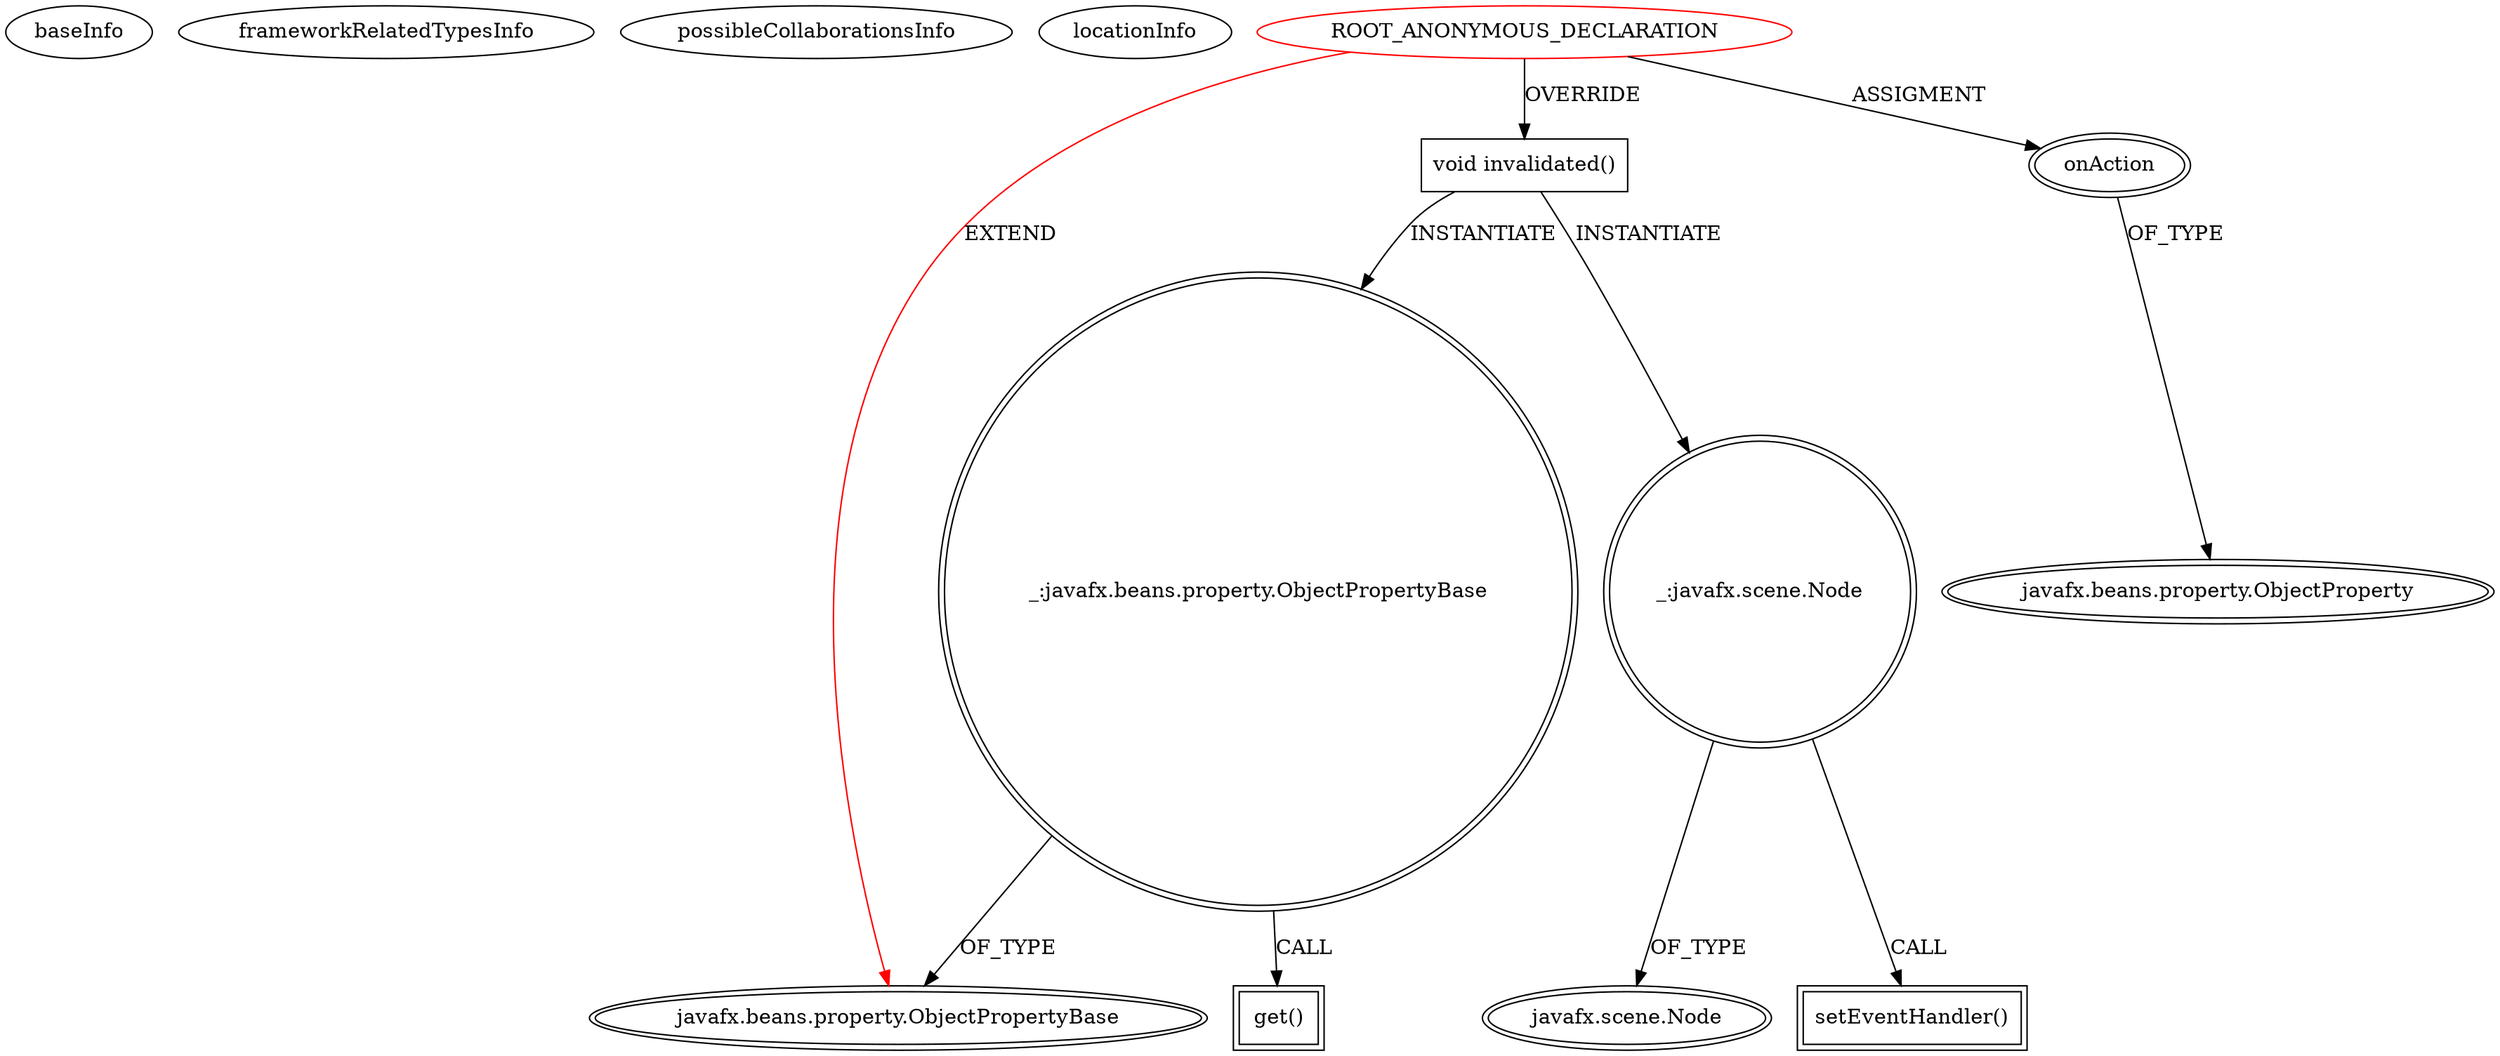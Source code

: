 digraph {
baseInfo[graphId=2843,category="extension_graph",isAnonymous=true,possibleRelation=false]
frameworkRelatedTypesInfo[0="javafx.beans.property.ObjectPropertyBase"]
possibleCollaborationsInfo[]
locationInfo[projectName="guigarage-mastering-javafx-controls",filePath="/guigarage-mastering-javafx-controls/mastering-javafx-controls-master/src/main/java/com/guigarage/chapter10/TriangleButton.java",contextSignature="TriangleButton",graphId="2843"]
0[label="ROOT_ANONYMOUS_DECLARATION",vertexType="ROOT_ANONYMOUS_DECLARATION",isFrameworkType=false,color=red]
1[label="javafx.beans.property.ObjectPropertyBase",vertexType="FRAMEWORK_CLASS_TYPE",isFrameworkType=true,peripheries=2]
2[label="onAction",vertexType="OUTSIDE_VARIABLE_EXPRESION",isFrameworkType=true,peripheries=2]
3[label="javafx.beans.property.ObjectProperty",vertexType="FRAMEWORK_CLASS_TYPE",isFrameworkType=true,peripheries=2]
4[label="void invalidated()",vertexType="OVERRIDING_METHOD_DECLARATION",isFrameworkType=false,shape=box]
5[label="_:javafx.scene.Node",vertexType="VARIABLE_EXPRESION",isFrameworkType=true,peripheries=2,shape=circle]
7[label="javafx.scene.Node",vertexType="FRAMEWORK_CLASS_TYPE",isFrameworkType=true,peripheries=2]
6[label="setEventHandler()",vertexType="INSIDE_CALL",isFrameworkType=true,peripheries=2,shape=box]
8[label="_:javafx.beans.property.ObjectPropertyBase",vertexType="VARIABLE_EXPRESION",isFrameworkType=true,peripheries=2,shape=circle]
9[label="get()",vertexType="INSIDE_CALL",isFrameworkType=true,peripheries=2,shape=box]
0->1[label="EXTEND",color=red]
0->2[label="ASSIGMENT"]
2->3[label="OF_TYPE"]
0->4[label="OVERRIDE"]
4->5[label="INSTANTIATE"]
5->7[label="OF_TYPE"]
5->6[label="CALL"]
4->8[label="INSTANTIATE"]
8->1[label="OF_TYPE"]
8->9[label="CALL"]
}
